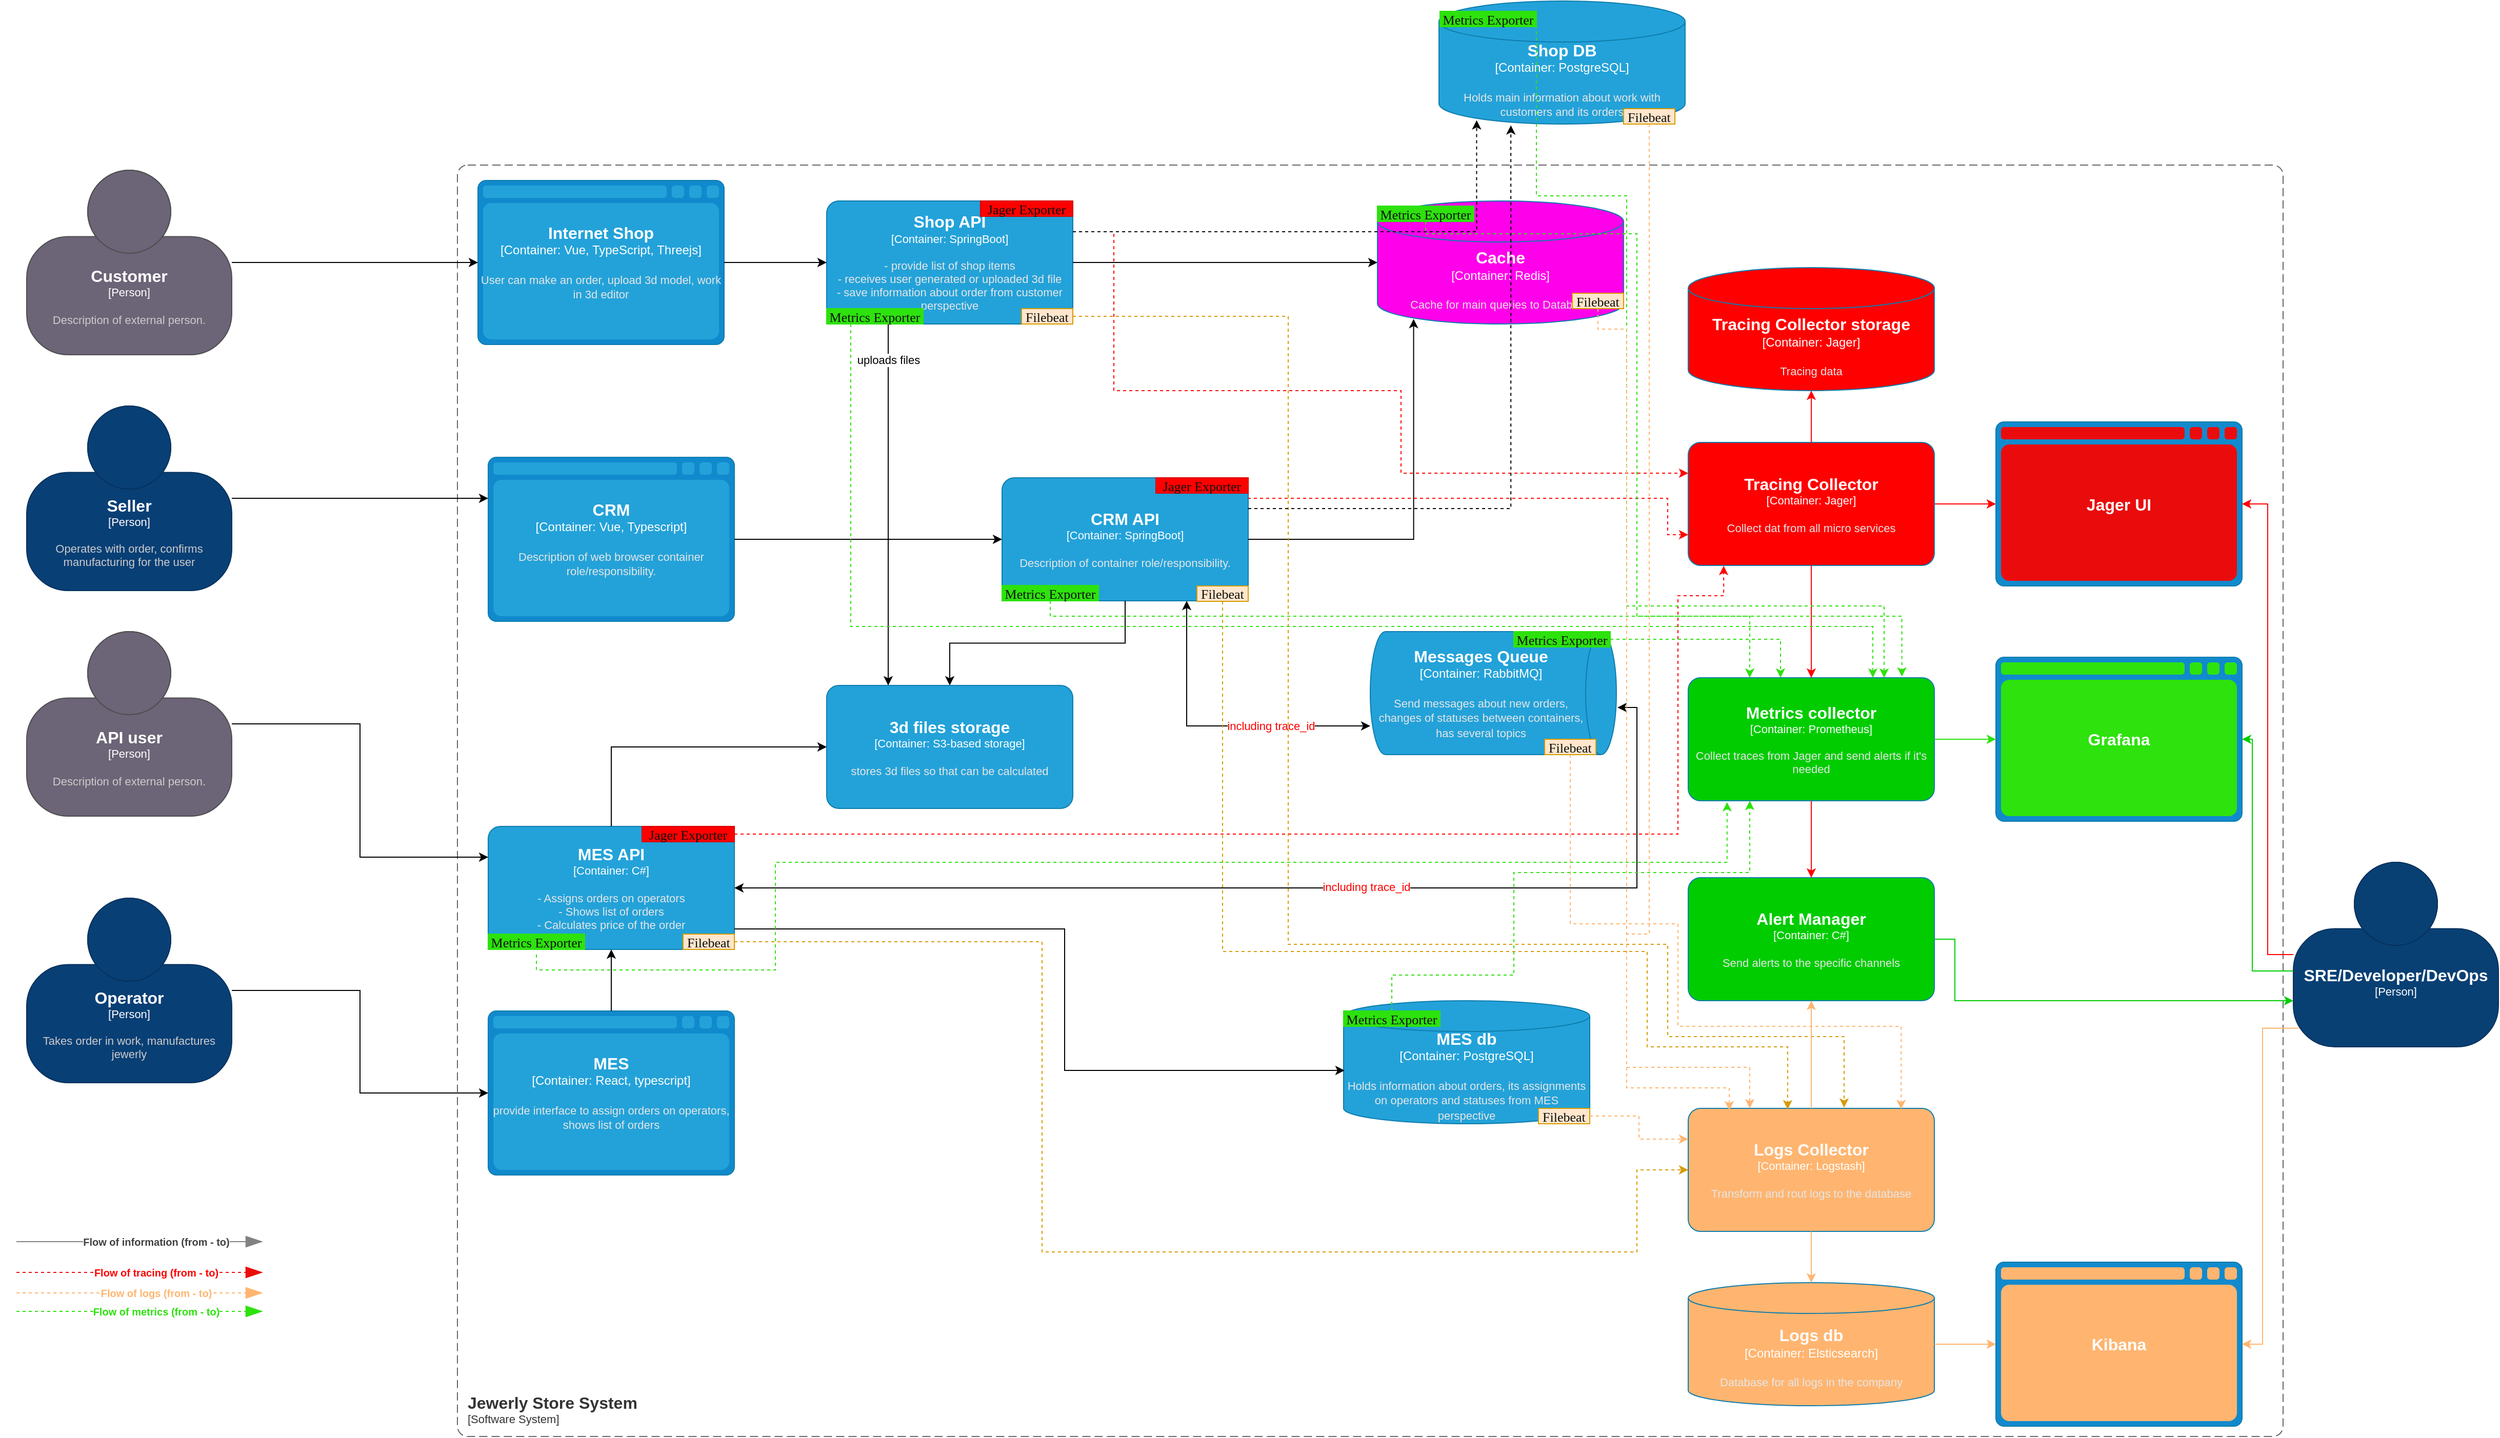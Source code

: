 <mxfile version="25.0.2">
  <diagram name="Page-1" id="q5gKrhV2WKv8pvfnoQvh">
    <mxGraphModel dx="2868" dy="2983" grid="1" gridSize="10" guides="1" tooltips="1" connect="1" arrows="1" fold="1" page="1" pageScale="1" pageWidth="827" pageHeight="1169" math="0" shadow="0">
      <root>
        <mxCell id="0" />
        <mxCell id="1" parent="0" />
        <object placeholders="1" c4Name="MES API" c4Type="Container" c4Technology="C#" c4Description="- Assigns orders on operators&#xa;- Shows list of orders&#xa;- Calculates price of the order" label="&lt;font style=&quot;font-size: 16px&quot;&gt;&lt;b&gt;%c4Name%&lt;/b&gt;&lt;/font&gt;&lt;div&gt;[%c4Type%: %c4Technology%]&lt;/div&gt;&lt;br&gt;&lt;div&gt;&lt;font style=&quot;font-size: 11px&quot;&gt;&lt;font color=&quot;#E6E6E6&quot;&gt;%c4Description%&lt;/font&gt;&lt;/div&gt;" id="6bDfexBDMjg7O7AECw8N-1">
          <mxCell style="rounded=1;whiteSpace=wrap;html=1;fontSize=11;labelBackgroundColor=none;fillColor=#23A2D9;fontColor=#ffffff;align=center;arcSize=10;strokeColor=#0E7DAD;metaEdit=1;resizable=0;points=[[0.25,0,0],[0.5,0,0],[0.75,0,0],[1,0.25,0],[1,0.5,0],[1,0.75,0],[0.75,1,0],[0.5,1,0],[0.25,1,0],[0,0.75,0],[0,0.5,0],[0,0.25,0]];" parent="1" vertex="1">
            <mxGeometry x="510" y="655" width="240" height="120" as="geometry" />
          </mxCell>
        </object>
        <object placeholders="1" c4Name="Messages Queue" c4Type="Container" c4Technology="RabbitMQ" c4Description="Send messages about new orders, changes of statuses between containers, has several topics" label="&lt;font style=&quot;font-size: 16px&quot;&gt;&lt;b&gt;%c4Name%&lt;/b&gt;&lt;/font&gt;&lt;div&gt;[%c4Type%:&amp;nbsp;%c4Technology%]&lt;/div&gt;&lt;br&gt;&lt;div&gt;&lt;font style=&quot;font-size: 11px&quot;&gt;&lt;font color=&quot;#E6E6E6&quot;&gt;%c4Description%&lt;/font&gt;&lt;/div&gt;" id="6bDfexBDMjg7O7AECw8N-2">
          <mxCell style="shape=cylinder3;size=15;direction=south;whiteSpace=wrap;html=1;boundedLbl=1;rounded=0;labelBackgroundColor=none;fillColor=#23A2D9;fontSize=12;fontColor=#ffffff;align=center;strokeColor=#0E7DAD;metaEdit=1;points=[[0.5,0,0],[1,0.25,0],[1,0.5,0],[1,0.75,0],[0.5,1,0],[0,0.75,0],[0,0.5,0],[0,0.25,0]];resizable=0;" parent="1" vertex="1">
            <mxGeometry x="1370" y="465" width="240" height="120" as="geometry" />
          </mxCell>
        </object>
        <object placeholders="1" c4Name="Internet Shop" c4Type="Container" c4Technology="Vue, TypeScript, Threejs" c4Description="User can make an order, upload 3d model, work in 3d editor" label="&lt;font style=&quot;font-size: 16px&quot;&gt;&lt;b&gt;%c4Name%&lt;/b&gt;&lt;/font&gt;&lt;div&gt;[%c4Type%:&amp;nbsp;%c4Technology%]&lt;/div&gt;&lt;br&gt;&lt;div&gt;&lt;font style=&quot;font-size: 11px&quot;&gt;&lt;font color=&quot;#E6E6E6&quot;&gt;%c4Description%&lt;/font&gt;&lt;/div&gt;" id="6bDfexBDMjg7O7AECw8N-3">
          <mxCell style="shape=mxgraph.c4.webBrowserContainer2;whiteSpace=wrap;html=1;boundedLbl=1;rounded=0;labelBackgroundColor=none;strokeColor=#118ACD;fillColor=#23A2D9;strokeColor=#118ACD;strokeColor2=#0E7DAD;fontSize=12;fontColor=#ffffff;align=center;metaEdit=1;points=[[0.5,0,0],[1,0.25,0],[1,0.5,0],[1,0.75,0],[0.5,1,0],[0,0.75,0],[0,0.5,0],[0,0.25,0]];resizable=0;" parent="1" vertex="1">
            <mxGeometry x="500" y="25" width="240" height="160" as="geometry" />
          </mxCell>
        </object>
        <object placeholders="1" c4Name="MES" c4Type="Container" c4Technology="React, typescript" c4Description="provide interface to assign orders on operators, shows list of orders" label="&lt;font style=&quot;font-size: 16px&quot;&gt;&lt;b&gt;%c4Name%&lt;/b&gt;&lt;/font&gt;&lt;div&gt;[%c4Type%:&amp;nbsp;%c4Technology%]&lt;/div&gt;&lt;br&gt;&lt;div&gt;&lt;font style=&quot;font-size: 11px&quot;&gt;&lt;font color=&quot;#E6E6E6&quot;&gt;%c4Description%&lt;/font&gt;&lt;/div&gt;" id="6bDfexBDMjg7O7AECw8N-4">
          <mxCell style="shape=mxgraph.c4.webBrowserContainer2;whiteSpace=wrap;html=1;boundedLbl=1;rounded=0;labelBackgroundColor=none;strokeColor=#118ACD;fillColor=#23A2D9;strokeColor=#118ACD;strokeColor2=#0E7DAD;fontSize=12;fontColor=#ffffff;align=center;metaEdit=1;points=[[0.5,0,0],[1,0.25,0],[1,0.5,0],[1,0.75,0],[0.5,1,0],[0,0.75,0],[0,0.5,0],[0,0.25,0]];resizable=0;" parent="1" vertex="1">
            <mxGeometry x="510" y="835" width="240" height="160" as="geometry" />
          </mxCell>
        </object>
        <mxCell id="6bDfexBDMjg7O7AECw8N-20" style="edgeStyle=orthogonalEdgeStyle;rounded=0;orthogonalLoop=1;jettySize=auto;html=1;" parent="1" source="6bDfexBDMjg7O7AECw8N-5" target="6bDfexBDMjg7O7AECw8N-4" edge="1">
          <mxGeometry relative="1" as="geometry" />
        </mxCell>
        <object placeholders="1" c4Name="Operator" c4Type="Person" c4Description="Takes order in work, manufactures jewerly " label="&lt;font style=&quot;font-size: 16px&quot;&gt;&lt;b&gt;%c4Name%&lt;/b&gt;&lt;/font&gt;&lt;div&gt;[%c4Type%]&lt;/div&gt;&lt;br&gt;&lt;div&gt;&lt;font style=&quot;font-size: 11px&quot;&gt;&lt;font color=&quot;#cccccc&quot;&gt;%c4Description%&lt;/font&gt;&lt;/div&gt;" id="6bDfexBDMjg7O7AECw8N-5">
          <mxCell style="html=1;fontSize=11;dashed=0;whiteSpace=wrap;fillColor=#083F75;strokeColor=#06315C;fontColor=#ffffff;shape=mxgraph.c4.person2;align=center;metaEdit=1;points=[[0.5,0,0],[1,0.5,0],[1,0.75,0],[0.75,1,0],[0.5,1,0],[0.25,1,0],[0,0.75,0],[0,0.5,0]];resizable=0;" parent="1" vertex="1">
            <mxGeometry x="60" y="725" width="200" height="180" as="geometry" />
          </mxCell>
        </object>
        <object placeholders="1" c4Name="Customer" c4Type="Person" c4Description="Description of external person." label="&lt;font style=&quot;font-size: 16px&quot;&gt;&lt;b&gt;%c4Name%&lt;/b&gt;&lt;/font&gt;&lt;div&gt;[%c4Type%]&lt;/div&gt;&lt;br&gt;&lt;div&gt;&lt;font style=&quot;font-size: 11px&quot;&gt;&lt;font color=&quot;#cccccc&quot;&gt;%c4Description%&lt;/font&gt;&lt;/div&gt;" id="6bDfexBDMjg7O7AECw8N-6">
          <mxCell style="html=1;fontSize=11;dashed=0;whiteSpace=wrap;fillColor=#6C6477;strokeColor=#4D4D4D;fontColor=#ffffff;shape=mxgraph.c4.person2;align=center;metaEdit=1;points=[[0.5,0,0],[1,0.5,0],[1,0.75,0],[0.75,1,0],[0.5,1,0],[0.25,1,0],[0,0.75,0],[0,0.5,0]];resizable=0;" parent="1" vertex="1">
            <mxGeometry x="60" y="15" width="200" height="180" as="geometry" />
          </mxCell>
        </object>
        <object placeholders="1" c4Name="API user" c4Type="Person" c4Description="Description of external person." label="&lt;font style=&quot;font-size: 16px&quot;&gt;&lt;b&gt;%c4Name%&lt;/b&gt;&lt;/font&gt;&lt;div&gt;[%c4Type%]&lt;/div&gt;&lt;br&gt;&lt;div&gt;&lt;font style=&quot;font-size: 11px&quot;&gt;&lt;font color=&quot;#cccccc&quot;&gt;%c4Description%&lt;/font&gt;&lt;/div&gt;" id="6bDfexBDMjg7O7AECw8N-7">
          <mxCell style="html=1;fontSize=11;dashed=0;whiteSpace=wrap;fillColor=#6C6477;strokeColor=#4D4D4D;fontColor=#ffffff;shape=mxgraph.c4.person2;align=center;metaEdit=1;points=[[0.5,0,0],[1,0.5,0],[1,0.75,0],[0.75,1,0],[0.5,1,0],[0.25,1,0],[0,0.75,0],[0,0.5,0]];resizable=0;" parent="1" vertex="1">
            <mxGeometry x="60" y="465" width="200" height="180" as="geometry" />
          </mxCell>
        </object>
        <object placeholders="1" c4Name="Shop API" c4Type="Container" c4Technology="SpringBoot" c4Description="- provide list of shop items&#xa;- receives user generated or uploaded 3d file&#xa;- save information about order from customer perspective&#xa;" label="&lt;font style=&quot;font-size: 16px&quot;&gt;&lt;b&gt;%c4Name%&lt;/b&gt;&lt;/font&gt;&lt;div&gt;[%c4Type%: %c4Technology%]&lt;/div&gt;&lt;br&gt;&lt;div&gt;&lt;font style=&quot;font-size: 11px&quot;&gt;&lt;font color=&quot;#E6E6E6&quot;&gt;%c4Description%&lt;/font&gt;&lt;/div&gt;" id="6bDfexBDMjg7O7AECw8N-8">
          <mxCell style="rounded=1;whiteSpace=wrap;html=1;fontSize=11;labelBackgroundColor=none;fillColor=#23A2D9;fontColor=#ffffff;align=center;arcSize=10;strokeColor=#0E7DAD;metaEdit=1;resizable=0;points=[[0.25,0,0],[0.5,0,0],[0.75,0,0],[1,0.25,0],[1,0.5,0],[1,0.75,0],[0.75,1,0],[0.5,1,0],[0.25,1,0],[0,0.75,0],[0,0.5,0],[0,0.25,0]];" parent="1" vertex="1">
            <mxGeometry x="840" y="45" width="240" height="120" as="geometry" />
          </mxCell>
        </object>
        <object placeholders="1" c4Name="CRM" c4Type="Container" c4Technology="Vue, Typescript" c4Description="Description of web browser container role/responsibility." label="&lt;font style=&quot;font-size: 16px&quot;&gt;&lt;b&gt;%c4Name%&lt;/b&gt;&lt;/font&gt;&lt;div&gt;[%c4Type%:&amp;nbsp;%c4Technology%]&lt;/div&gt;&lt;br&gt;&lt;div&gt;&lt;font style=&quot;font-size: 11px&quot;&gt;&lt;font color=&quot;#E6E6E6&quot;&gt;%c4Description%&lt;/font&gt;&lt;/div&gt;" id="6bDfexBDMjg7O7AECw8N-9">
          <mxCell style="shape=mxgraph.c4.webBrowserContainer2;whiteSpace=wrap;html=1;boundedLbl=1;rounded=0;labelBackgroundColor=none;strokeColor=#118ACD;fillColor=#23A2D9;strokeColor=#118ACD;strokeColor2=#0E7DAD;fontSize=12;fontColor=#ffffff;align=center;metaEdit=1;points=[[0.5,0,0],[1,0.25,0],[1,0.5,0],[1,0.75,0],[0.5,1,0],[0,0.75,0],[0,0.5,0],[0,0.25,0]];resizable=0;" parent="1" vertex="1">
            <mxGeometry x="510" y="295" width="240" height="160" as="geometry" />
          </mxCell>
        </object>
        <object placeholders="1" c4Name="CRM API" c4Type="Container" c4Technology="SpringBoot" c4Description="Description of container role/responsibility." label="&lt;font style=&quot;font-size: 16px&quot;&gt;&lt;b&gt;%c4Name%&lt;/b&gt;&lt;/font&gt;&lt;div&gt;[%c4Type%: %c4Technology%]&lt;/div&gt;&lt;br&gt;&lt;div&gt;&lt;font style=&quot;font-size: 11px&quot;&gt;&lt;font color=&quot;#E6E6E6&quot;&gt;%c4Description%&lt;/font&gt;&lt;/div&gt;" id="6bDfexBDMjg7O7AECw8N-10">
          <mxCell style="rounded=1;whiteSpace=wrap;html=1;fontSize=11;labelBackgroundColor=none;fillColor=#23A2D9;fontColor=#ffffff;align=center;arcSize=10;strokeColor=#0E7DAD;metaEdit=1;resizable=0;points=[[0.25,0,0],[0.5,0,0],[0.75,0,0],[1,0.25,0],[1,0.5,0],[1,0.75,0],[0.75,1,0],[0.5,1,0],[0.25,1,0],[0,0.75,0],[0,0.5,0],[0,0.25,0]];" parent="1" vertex="1">
            <mxGeometry x="1011" y="315" width="240" height="120" as="geometry" />
          </mxCell>
        </object>
        <object placeholders="1" c4Name="Shop DB" c4Type="Container" c4Technology="PostgreSQL" c4Description="Holds main information about work with customers and its orders&#xa;" label="&lt;font style=&quot;font-size: 16px&quot;&gt;&lt;b&gt;%c4Name%&lt;/b&gt;&lt;/font&gt;&lt;div&gt;[%c4Type%:&amp;nbsp;%c4Technology%]&lt;/div&gt;&lt;br&gt;&lt;div&gt;&lt;font style=&quot;font-size: 11px&quot;&gt;&lt;font color=&quot;#E6E6E6&quot;&gt;%c4Description%&lt;/font&gt;&lt;/div&gt;" id="6bDfexBDMjg7O7AECw8N-11">
          <mxCell style="shape=cylinder3;size=20;whiteSpace=wrap;html=1;boundedLbl=1;rounded=0;labelBackgroundColor=none;fillColor=#23A2D9;fontSize=12;fontColor=#ffffff;align=center;strokeColor=#0E7DAD;metaEdit=1;points=[[0.5,0,0],[1,0.25,0],[1,0.5,0],[1,0.75,0],[0.5,1,0],[0,0.75,0],[0,0.5,0],[0,0.25,0]];resizable=0;" parent="1" vertex="1">
            <mxGeometry x="1437" y="-150" width="240" height="120" as="geometry" />
          </mxCell>
        </object>
        <mxCell id="6bDfexBDMjg7O7AECw8N-12" style="edgeStyle=orthogonalEdgeStyle;rounded=0;orthogonalLoop=1;jettySize=auto;html=1;entryX=0.147;entryY=0.959;entryDx=0;entryDy=0;entryPerimeter=0;" parent="1" source="6bDfexBDMjg7O7AECw8N-10" target="Q5gCbxtkkMVOhHR5X6Vy-1" edge="1">
          <mxGeometry relative="1" as="geometry" />
        </mxCell>
        <mxCell id="6bDfexBDMjg7O7AECw8N-13" style="edgeStyle=orthogonalEdgeStyle;rounded=0;orthogonalLoop=1;jettySize=auto;html=1;entryX=0;entryY=0.5;entryDx=0;entryDy=0;entryPerimeter=0;" parent="1" source="6bDfexBDMjg7O7AECw8N-8" target="Q5gCbxtkkMVOhHR5X6Vy-1" edge="1">
          <mxGeometry relative="1" as="geometry" />
        </mxCell>
        <mxCell id="6bDfexBDMjg7O7AECw8N-14" style="edgeStyle=orthogonalEdgeStyle;rounded=0;orthogonalLoop=1;jettySize=auto;html=1;entryX=0;entryY=0.5;entryDx=0;entryDy=0;entryPerimeter=0;" parent="1" source="6bDfexBDMjg7O7AECw8N-3" target="6bDfexBDMjg7O7AECw8N-8" edge="1">
          <mxGeometry relative="1" as="geometry" />
        </mxCell>
        <mxCell id="6bDfexBDMjg7O7AECw8N-16" style="edgeStyle=orthogonalEdgeStyle;rounded=0;orthogonalLoop=1;jettySize=auto;html=1;entryX=0.767;entryY=1;entryDx=0;entryDy=0;entryPerimeter=0;exitX=0.75;exitY=1;exitDx=0;exitDy=0;exitPerimeter=0;startArrow=classic;startFill=1;" parent="1" source="6bDfexBDMjg7O7AECw8N-10" target="6bDfexBDMjg7O7AECw8N-2" edge="1">
          <mxGeometry relative="1" as="geometry" />
        </mxCell>
        <mxCell id="3cYXGjKwqDOhc2NXCkds-13" value="including trace_id" style="edgeLabel;html=1;align=center;verticalAlign=middle;resizable=0;points=[];fontColor=#ff0000;" parent="6bDfexBDMjg7O7AECw8N-16" vertex="1" connectable="0">
          <mxGeometry x="0.353" relative="1" as="geometry">
            <mxPoint as="offset" />
          </mxGeometry>
        </mxCell>
        <mxCell id="6bDfexBDMjg7O7AECw8N-17" style="edgeStyle=orthogonalEdgeStyle;rounded=0;orthogonalLoop=1;jettySize=auto;html=1;entryX=0.617;entryY=-0.004;entryDx=0;entryDy=0;entryPerimeter=0;startArrow=classic;startFill=1;" parent="1" source="6bDfexBDMjg7O7AECw8N-1" target="6bDfexBDMjg7O7AECw8N-2" edge="1">
          <mxGeometry relative="1" as="geometry" />
        </mxCell>
        <mxCell id="3cYXGjKwqDOhc2NXCkds-14" value="including trace_id" style="edgeLabel;html=1;align=center;verticalAlign=middle;resizable=0;points=[];fontColor=#ff0000;" parent="6bDfexBDMjg7O7AECw8N-17" vertex="1" connectable="0">
          <mxGeometry x="0.146" y="1" relative="1" as="geometry">
            <mxPoint as="offset" />
          </mxGeometry>
        </mxCell>
        <mxCell id="6bDfexBDMjg7O7AECw8N-18" style="edgeStyle=orthogonalEdgeStyle;rounded=0;orthogonalLoop=1;jettySize=auto;html=1;entryX=0.5;entryY=1;entryDx=0;entryDy=0;entryPerimeter=0;" parent="1" source="6bDfexBDMjg7O7AECw8N-4" target="6bDfexBDMjg7O7AECw8N-1" edge="1">
          <mxGeometry relative="1" as="geometry" />
        </mxCell>
        <object placeholders="1" c4Name="Jewerly Store System" c4Type="SystemScopeBoundary" c4Application="Software System" label="&lt;font style=&quot;font-size: 16px&quot;&gt;&lt;b&gt;&lt;div style=&quot;text-align: left&quot;&gt;%c4Name%&lt;/div&gt;&lt;/b&gt;&lt;/font&gt;&lt;div style=&quot;text-align: left&quot;&gt;[%c4Application%]&lt;/div&gt;" id="6bDfexBDMjg7O7AECw8N-19">
          <mxCell style="rounded=1;fontSize=11;whiteSpace=wrap;html=1;dashed=1;arcSize=20;fillColor=none;strokeColor=#666666;fontColor=#333333;labelBackgroundColor=none;align=left;verticalAlign=bottom;labelBorderColor=none;spacingTop=0;spacing=10;dashPattern=8 4;metaEdit=1;rotatable=0;perimeter=rectanglePerimeter;noLabel=0;labelPadding=0;allowArrows=0;connectable=0;expand=0;recursiveResize=0;editable=1;pointerEvents=0;absoluteArcSize=1;points=[[0.25,0,0],[0.5,0,0],[0.75,0,0],[1,0.25,0],[1,0.5,0],[1,0.75,0],[0.75,1,0],[0.5,1,0],[0.25,1,0],[0,0.75,0],[0,0.5,0],[0,0.25,0]];" parent="1" vertex="1">
            <mxGeometry x="480" y="10" width="1780" height="1240" as="geometry" />
          </mxCell>
        </object>
        <mxCell id="6bDfexBDMjg7O7AECw8N-21" style="edgeStyle=orthogonalEdgeStyle;rounded=0;orthogonalLoop=1;jettySize=auto;html=1;entryX=0;entryY=0.25;entryDx=0;entryDy=0;entryPerimeter=0;" parent="1" source="6bDfexBDMjg7O7AECw8N-7" target="6bDfexBDMjg7O7AECw8N-1" edge="1">
          <mxGeometry relative="1" as="geometry" />
        </mxCell>
        <mxCell id="6bDfexBDMjg7O7AECw8N-22" style="edgeStyle=orthogonalEdgeStyle;rounded=0;orthogonalLoop=1;jettySize=auto;html=1;entryX=0;entryY=0.5;entryDx=0;entryDy=0;entryPerimeter=0;" parent="1" source="6bDfexBDMjg7O7AECw8N-9" target="6bDfexBDMjg7O7AECw8N-10" edge="1">
          <mxGeometry relative="1" as="geometry" />
        </mxCell>
        <mxCell id="6bDfexBDMjg7O7AECw8N-23" style="edgeStyle=orthogonalEdgeStyle;rounded=0;orthogonalLoop=1;jettySize=auto;html=1;entryX=0;entryY=0.5;entryDx=0;entryDy=0;entryPerimeter=0;" parent="1" source="6bDfexBDMjg7O7AECw8N-6" target="6bDfexBDMjg7O7AECw8N-3" edge="1">
          <mxGeometry relative="1" as="geometry" />
        </mxCell>
        <mxCell id="6bDfexBDMjg7O7AECw8N-29" value="" style="edgeStyle=orthogonalEdgeStyle;rounded=0;orthogonalLoop=1;jettySize=auto;html=1;startArrow=classic;startFill=1;endArrow=none;endFill=0;" parent="1" source="6bDfexBDMjg7O7AECw8N-25" target="6bDfexBDMjg7O7AECw8N-10" edge="1">
          <mxGeometry relative="1" as="geometry" />
        </mxCell>
        <object placeholders="1" c4Name="3d files storage" c4Type="Container" c4Technology="S3-based storage" c4Description="stores 3d files so that can be calculated" label="&lt;font style=&quot;font-size: 16px&quot;&gt;&lt;b&gt;%c4Name%&lt;/b&gt;&lt;/font&gt;&lt;div&gt;[%c4Type%: %c4Technology%]&lt;/div&gt;&lt;br&gt;&lt;div&gt;&lt;font style=&quot;font-size: 11px&quot;&gt;&lt;font color=&quot;#E6E6E6&quot;&gt;%c4Description%&lt;/font&gt;&lt;/div&gt;" id="6bDfexBDMjg7O7AECw8N-25">
          <mxCell style="rounded=1;whiteSpace=wrap;html=1;fontSize=11;labelBackgroundColor=none;fillColor=#23A2D9;fontColor=#ffffff;align=center;arcSize=10;strokeColor=#0E7DAD;metaEdit=1;resizable=0;points=[[0.25,0,0],[0.5,0,0],[0.75,0,0],[1,0.25,0],[1,0.5,0],[1,0.75,0],[0.75,1,0],[0.5,1,0],[0.25,1,0],[0,0.75,0],[0,0.5,0],[0,0.25,0]];" parent="1" vertex="1">
            <mxGeometry x="840" y="517.5" width="240" height="120" as="geometry" />
          </mxCell>
        </object>
        <mxCell id="6bDfexBDMjg7O7AECw8N-26" style="edgeStyle=orthogonalEdgeStyle;rounded=0;orthogonalLoop=1;jettySize=auto;html=1;entryX=0;entryY=0.5;entryDx=0;entryDy=0;entryPerimeter=0;" parent="1" source="6bDfexBDMjg7O7AECw8N-1" target="6bDfexBDMjg7O7AECw8N-25" edge="1">
          <mxGeometry relative="1" as="geometry">
            <Array as="points">
              <mxPoint x="630" y="578" />
            </Array>
          </mxGeometry>
        </mxCell>
        <mxCell id="6bDfexBDMjg7O7AECw8N-27" style="edgeStyle=orthogonalEdgeStyle;rounded=0;orthogonalLoop=1;jettySize=auto;html=1;exitX=0.25;exitY=1;exitDx=0;exitDy=0;exitPerimeter=0;entryX=0.25;entryY=0;entryDx=0;entryDy=0;entryPerimeter=0;" parent="1" source="6bDfexBDMjg7O7AECw8N-8" target="6bDfexBDMjg7O7AECw8N-25" edge="1">
          <mxGeometry relative="1" as="geometry">
            <mxPoint x="900" y="195" as="sourcePoint" />
            <mxPoint x="860" y="480" as="targetPoint" />
            <Array as="points">
              <mxPoint x="900" y="480" />
              <mxPoint x="900" y="480" />
            </Array>
          </mxGeometry>
        </mxCell>
        <mxCell id="6bDfexBDMjg7O7AECw8N-28" value="uploads files" style="edgeLabel;html=1;align=center;verticalAlign=middle;resizable=0;points=[];" parent="6bDfexBDMjg7O7AECw8N-27" vertex="1" connectable="0">
          <mxGeometry x="-0.371" y="-2" relative="1" as="geometry">
            <mxPoint x="2" y="-76" as="offset" />
          </mxGeometry>
        </mxCell>
        <object placeholders="1" c4Name="Seller" c4Type="Person" c4Description="Operates with order, confirms manufacturing for the user" label="&lt;font style=&quot;font-size: 16px&quot;&gt;&lt;b&gt;%c4Name%&lt;/b&gt;&lt;/font&gt;&lt;div&gt;[%c4Type%]&lt;/div&gt;&lt;br&gt;&lt;div&gt;&lt;font style=&quot;font-size: 11px&quot;&gt;&lt;font color=&quot;#cccccc&quot;&gt;%c4Description%&lt;/font&gt;&lt;/div&gt;" id="6bDfexBDMjg7O7AECw8N-30">
          <mxCell style="html=1;fontSize=11;dashed=0;whiteSpace=wrap;fillColor=#083F75;strokeColor=#06315C;fontColor=#ffffff;shape=mxgraph.c4.person2;align=center;metaEdit=1;points=[[0.5,0,0],[1,0.5,0],[1,0.75,0],[0.75,1,0],[0.5,1,0],[0.25,1,0],[0,0.75,0],[0,0.5,0]];resizable=0;" parent="1" vertex="1">
            <mxGeometry x="60" y="245" width="200" height="180" as="geometry" />
          </mxCell>
        </object>
        <mxCell id="6bDfexBDMjg7O7AECw8N-31" style="edgeStyle=orthogonalEdgeStyle;rounded=0;orthogonalLoop=1;jettySize=auto;html=1;entryX=0;entryY=0.25;entryDx=0;entryDy=0;entryPerimeter=0;" parent="1" source="6bDfexBDMjg7O7AECw8N-30" target="6bDfexBDMjg7O7AECw8N-9" edge="1">
          <mxGeometry relative="1" as="geometry" />
        </mxCell>
        <object placeholders="1" c4Name="MES db" c4Type="Container" c4Technology="PostgreSQL" c4Description="Holds information about orders, its assignments on operators and statuses from MES perspective" label="&lt;font style=&quot;font-size: 16px&quot;&gt;&lt;b&gt;%c4Name%&lt;/b&gt;&lt;/font&gt;&lt;div&gt;[%c4Type%:&amp;nbsp;%c4Technology%]&lt;/div&gt;&lt;br&gt;&lt;div&gt;&lt;font style=&quot;font-size: 11px&quot;&gt;&lt;font color=&quot;#E6E6E6&quot;&gt;%c4Description%&lt;/font&gt;&lt;/div&gt;" id="6bDfexBDMjg7O7AECw8N-32">
          <mxCell style="shape=cylinder3;size=15;whiteSpace=wrap;html=1;boundedLbl=1;rounded=0;labelBackgroundColor=none;fillColor=#23A2D9;fontSize=12;fontColor=#ffffff;align=center;strokeColor=#0E7DAD;metaEdit=1;points=[[0.5,0,0],[1,0.25,0],[1,0.5,0],[1,0.75,0],[0.5,1,0],[0,0.75,0],[0,0.5,0],[0,0.25,0]];resizable=0;" parent="1" vertex="1">
            <mxGeometry x="1344" y="825" width="240" height="120" as="geometry" />
          </mxCell>
        </object>
        <mxCell id="6bDfexBDMjg7O7AECw8N-33" style="edgeStyle=orthogonalEdgeStyle;rounded=0;orthogonalLoop=1;jettySize=auto;html=1;entryX=0.004;entryY=0.567;entryDx=0;entryDy=0;entryPerimeter=0;" parent="1" source="6bDfexBDMjg7O7AECw8N-1" target="6bDfexBDMjg7O7AECw8N-32" edge="1">
          <mxGeometry relative="1" as="geometry">
            <mxPoint x="1360" y="895" as="targetPoint" />
            <Array as="points">
              <mxPoint x="1072" y="755" />
              <mxPoint x="1072" y="893" />
            </Array>
          </mxGeometry>
        </mxCell>
        <object placeholders="1" c4Type="Relationship" c4Description="Flow of information (from - to) " label="&lt;div style=&quot;text-align: left&quot;&gt;&lt;div style=&quot;text-align: center&quot;&gt;&lt;b&gt;%c4Description%&lt;/b&gt;&lt;/div&gt;" id="6bDfexBDMjg7O7AECw8N-34">
          <mxCell style="endArrow=blockThin;html=1;fontSize=10;fontColor=#404040;strokeWidth=1;endFill=1;strokeColor=#828282;elbow=vertical;metaEdit=1;endSize=14;startSize=14;jumpStyle=arc;jumpSize=16;rounded=0;edgeStyle=orthogonalEdgeStyle;" parent="1" edge="1">
            <mxGeometry x="0.133" width="240" relative="1" as="geometry">
              <mxPoint x="50" y="1060" as="sourcePoint" />
              <mxPoint x="290" y="1060" as="targetPoint" />
              <mxPoint as="offset" />
            </mxGeometry>
          </mxCell>
        </object>
        <object placeholders="1" c4Name="Jager UI" c4Type="Container" label="&lt;font style=&quot;font-size: 16px&quot;&gt;&lt;b&gt;%c4Name%&lt;/b&gt;" id="3cYXGjKwqDOhc2NXCkds-5">
          <mxCell style="shape=mxgraph.c4.webBrowserContainer2;whiteSpace=wrap;html=1;boundedLbl=1;rounded=0;labelBackgroundColor=none;strokeColor=#FFB570;fillColor=#EA0C0C;strokeColor=#118ACD;strokeColor2=#0E7DAD;fontSize=12;fontColor=#ffffff;align=center;metaEdit=1;points=[[0.5,0,0],[1,0.25,0],[1,0.5,0],[1,0.75,0],[0.5,1,0],[0,0.75,0],[0,0.5,0],[0,0.25,0]];resizable=0;" parent="1" vertex="1">
            <mxGeometry x="1980" y="260.5" width="240" height="160" as="geometry" />
          </mxCell>
        </object>
        <mxCell id="3cYXGjKwqDOhc2NXCkds-8" style="edgeStyle=orthogonalEdgeStyle;rounded=0;orthogonalLoop=1;jettySize=auto;html=1;exitX=1;exitY=0.5;exitDx=0;exitDy=0;dashed=1;fillColor=#f8cecc;strokeColor=#ff0800;entryX=0;entryY=0.75;entryDx=0;entryDy=0;entryPerimeter=0;" parent="1" source="UtODnBT-YkM7wEBtedzT-27" target="3cYXGjKwqDOhc2NXCkds-20" edge="1">
          <mxGeometry relative="1" as="geometry">
            <mxPoint x="1720" y="370.5" as="targetPoint" />
            <Array as="points">
              <mxPoint x="1660" y="335" />
              <mxPoint x="1660" y="371" />
            </Array>
          </mxGeometry>
        </mxCell>
        <mxCell id="3cYXGjKwqDOhc2NXCkds-9" style="edgeStyle=orthogonalEdgeStyle;rounded=0;orthogonalLoop=1;jettySize=auto;html=1;exitX=1;exitY=0.25;exitDx=0;exitDy=0;exitPerimeter=0;entryX=0;entryY=0.25;entryDx=0;entryDy=0;entryPerimeter=0;dashed=1;fillColor=#f8cecc;strokeColor=#ff0800;" parent="1" source="6bDfexBDMjg7O7AECw8N-8" target="3cYXGjKwqDOhc2NXCkds-20" edge="1">
          <mxGeometry relative="1" as="geometry">
            <mxPoint x="1270" y="385" as="sourcePoint" />
            <mxPoint x="1720" y="310.5" as="targetPoint" />
            <Array as="points">
              <mxPoint x="1120" y="75" />
              <mxPoint x="1120" y="230" />
              <mxPoint x="1400" y="230" />
              <mxPoint x="1400" y="311" />
            </Array>
          </mxGeometry>
        </mxCell>
        <mxCell id="3cYXGjKwqDOhc2NXCkds-17" style="edgeStyle=orthogonalEdgeStyle;rounded=0;orthogonalLoop=1;jettySize=auto;html=1;exitX=1;exitY=0.5;exitDx=0;exitDy=0;entryX=0.144;entryY=1.003;entryDx=0;entryDy=0;entryPerimeter=0;dashed=1;strokeColor=#ff0000;" parent="1" source="UtODnBT-YkM7wEBtedzT-28" target="3cYXGjKwqDOhc2NXCkds-20" edge="1">
          <mxGeometry relative="1" as="geometry">
            <mxPoint x="1754.08" y="393.42" as="targetPoint" />
            <Array as="points">
              <mxPoint x="1670" y="663" />
              <mxPoint x="1670" y="430" />
              <mxPoint x="1715" y="430" />
            </Array>
          </mxGeometry>
        </mxCell>
        <object placeholders="1" c4Name="Tracing Collector storage" c4Type="Container" c4Technology="Jager" c4Description="Tracing data" label="&lt;font style=&quot;font-size: 16px&quot;&gt;&lt;b&gt;%c4Name%&lt;/b&gt;&lt;/font&gt;&lt;div&gt;[%c4Type%: %c4Technology%]&lt;/div&gt;&lt;br&gt;&lt;div&gt;&lt;font style=&quot;font-size: 11px&quot;&gt;&lt;font color=&quot;#E6E6E6&quot;&gt;%c4Description%&lt;/font&gt;&lt;/div&gt;" id="3cYXGjKwqDOhc2NXCkds-19">
          <mxCell style="shape=cylinder3;size=20;whiteSpace=wrap;html=1;boundedLbl=1;rounded=0;labelBackgroundColor=none;fillColor=#ff0000;fontSize=12;fontColor=#ffffff;align=center;strokeColor=#0E7DAD;metaEdit=1;points=[[0.5,0,0],[1,0.25,0],[1,0.5,0],[1,0.75,0],[0.5,1,0],[0,0.75,0],[0,0.5,0],[0,0.25,0]];resizable=0;" parent="1" vertex="1">
            <mxGeometry x="1680" y="110" width="240" height="120" as="geometry" />
          </mxCell>
        </object>
        <mxCell id="3cYXGjKwqDOhc2NXCkds-29" style="edgeStyle=orthogonalEdgeStyle;rounded=0;orthogonalLoop=1;jettySize=auto;html=1;exitX=1;exitY=0.5;exitDx=0;exitDy=0;exitPerimeter=0;strokeColor=#ff0000;" parent="1" source="3cYXGjKwqDOhc2NXCkds-20" target="3cYXGjKwqDOhc2NXCkds-5" edge="1">
          <mxGeometry relative="1" as="geometry" />
        </mxCell>
        <object placeholders="1" c4Name="Tracing Collector" c4Type="Container" c4Technology="Jager" c4Description="Collect dat from all micro services" label="&lt;font style=&quot;font-size: 16px&quot;&gt;&lt;b&gt;%c4Name%&lt;/b&gt;&lt;/font&gt;&lt;div&gt;[%c4Type%: %c4Technology%]&lt;/div&gt;&lt;br&gt;&lt;div&gt;&lt;font style=&quot;font-size: 11px&quot;&gt;&lt;font color=&quot;#E6E6E6&quot;&gt;%c4Description%&lt;/font&gt;&lt;/div&gt;" id="3cYXGjKwqDOhc2NXCkds-20">
          <mxCell style="rounded=1;whiteSpace=wrap;html=1;fontSize=11;labelBackgroundColor=none;fillColor=#ff0000;fontColor=#ffffff;align=center;arcSize=10;strokeColor=#0E7DAD;metaEdit=1;resizable=0;points=[[0.25,0,0],[0.5,0,0],[0.75,0,0],[1,0.25,0],[1,0.5,0],[1,0.75,0],[0.75,1,0],[0.5,1,0],[0.25,1,0],[0,0.75,0],[0,0.5,0],[0,0.25,0]];" parent="1" vertex="1">
            <mxGeometry x="1680" y="280.5" width="240" height="120" as="geometry" />
          </mxCell>
        </object>
        <mxCell id="3cYXGjKwqDOhc2NXCkds-21" style="edgeStyle=orthogonalEdgeStyle;rounded=0;orthogonalLoop=1;jettySize=auto;html=1;entryX=0.5;entryY=1;entryDx=0;entryDy=0;entryPerimeter=0;strokeColor=#ff0000;" parent="1" source="3cYXGjKwqDOhc2NXCkds-20" target="3cYXGjKwqDOhc2NXCkds-19" edge="1">
          <mxGeometry relative="1" as="geometry" />
        </mxCell>
        <mxCell id="3cYXGjKwqDOhc2NXCkds-27" value="" style="edgeStyle=orthogonalEdgeStyle;rounded=0;orthogonalLoop=1;jettySize=auto;html=1;strokeColor=#ff0000;" parent="1" source="3cYXGjKwqDOhc2NXCkds-22" target="3cYXGjKwqDOhc2NXCkds-24" edge="1">
          <mxGeometry relative="1" as="geometry" />
        </mxCell>
        <object placeholders="1" c4Name="Metrics collector" c4Type="Container" c4Technology="Prometheus" c4Description="Collect traces from Jager and send alerts if it&#39;s needed" label="&lt;font style=&quot;font-size: 16px&quot;&gt;&lt;b&gt;%c4Name%&lt;/b&gt;&lt;/font&gt;&lt;div&gt;[%c4Type%: %c4Technology%]&lt;/div&gt;&lt;br&gt;&lt;div&gt;&lt;font style=&quot;font-size: 11px&quot;&gt;&lt;font color=&quot;#E6E6E6&quot;&gt;%c4Description%&lt;/font&gt;&lt;/div&gt;" id="3cYXGjKwqDOhc2NXCkds-22">
          <mxCell style="rounded=1;whiteSpace=wrap;html=1;fontSize=11;labelBackgroundColor=none;fillColor=#00CC00;fontColor=#ffffff;align=center;arcSize=10;strokeColor=#0E7DAD;metaEdit=1;resizable=0;points=[[0.25,0,0],[0.5,0,0],[0.75,0,0],[1,0.25,0],[1,0.5,0],[1,0.75,0],[0.75,1,0],[0.5,1,0],[0.25,1,0],[0,0.75,0],[0,0.5,0],[0,0.25,0]];" parent="1" vertex="1">
            <mxGeometry x="1680" y="510" width="240" height="120" as="geometry" />
          </mxCell>
        </object>
        <object placeholders="1" c4Name="Alert Manager" c4Type="Container" c4Technology="C#" c4Description="Send alerts to the specific channels" label="&lt;font style=&quot;font-size: 16px&quot;&gt;&lt;b&gt;%c4Name%&lt;/b&gt;&lt;/font&gt;&lt;div&gt;[%c4Type%: %c4Technology%]&lt;/div&gt;&lt;br&gt;&lt;div&gt;&lt;font style=&quot;font-size: 11px&quot;&gt;&lt;font color=&quot;#E6E6E6&quot;&gt;%c4Description%&lt;/font&gt;&lt;/div&gt;" id="3cYXGjKwqDOhc2NXCkds-24">
          <mxCell style="rounded=1;whiteSpace=wrap;html=1;fontSize=11;labelBackgroundColor=none;fillColor=#00CC00;fontColor=#ffffff;align=center;arcSize=10;strokeColor=#0E7DAD;metaEdit=1;resizable=0;points=[[0.25,0,0],[0.5,0,0],[0.75,0,0],[1,0.25,0],[1,0.5,0],[1,0.75,0],[0.75,1,0],[0.5,1,0],[0.25,1,0],[0,0.75,0],[0,0.5,0],[0,0.25,0]];" parent="1" vertex="1">
            <mxGeometry x="1680" y="705" width="240" height="120" as="geometry" />
          </mxCell>
        </object>
        <object placeholders="1" c4Name="SRE/Developer/DevOps" c4Type="Person" c4Description="" label="&lt;font style=&quot;font-size: 16px&quot;&gt;&lt;b&gt;%c4Name%&lt;/b&gt;&lt;/font&gt;&lt;div&gt;[%c4Type%]&lt;/div&gt;&lt;br&gt;&lt;div&gt;&lt;font style=&quot;font-size: 11px&quot;&gt;&lt;font color=&quot;#cccccc&quot;&gt;%c4Description%&lt;/font&gt;&lt;/div&gt;" id="3cYXGjKwqDOhc2NXCkds-25">
          <mxCell style="html=1;fontSize=11;dashed=0;whiteSpace=wrap;fillColor=#084074;strokeColor=#06315C;fontColor=#ffffff;shape=mxgraph.c4.person2;align=center;metaEdit=1;points=[[0.5,0,0],[1,0.5,0],[1,0.75,0],[0.75,1,0],[0.5,1,0],[0.25,1,0],[0,0.75,0],[0,0.5,0]];resizable=0;" parent="1" vertex="1">
            <mxGeometry x="2270" y="690" width="200" height="180" as="geometry" />
          </mxCell>
        </object>
        <mxCell id="3cYXGjKwqDOhc2NXCkds-26" style="edgeStyle=orthogonalEdgeStyle;rounded=0;orthogonalLoop=1;jettySize=auto;html=1;entryX=0.5;entryY=0;entryDx=0;entryDy=0;entryPerimeter=0;strokeColor=#ff0000;" parent="1" source="3cYXGjKwqDOhc2NXCkds-20" target="3cYXGjKwqDOhc2NXCkds-22" edge="1">
          <mxGeometry relative="1" as="geometry" />
        </mxCell>
        <mxCell id="3cYXGjKwqDOhc2NXCkds-28" style="edgeStyle=orthogonalEdgeStyle;rounded=0;orthogonalLoop=1;jettySize=auto;html=1;exitX=0;exitY=0.5;exitDx=0;exitDy=0;exitPerimeter=0;entryX=1;entryY=0.5;entryDx=0;entryDy=0;entryPerimeter=0;strokeColor=#ff0000;" parent="1" source="3cYXGjKwqDOhc2NXCkds-25" target="3cYXGjKwqDOhc2NXCkds-5" edge="1">
          <mxGeometry relative="1" as="geometry" />
        </mxCell>
        <mxCell id="3cYXGjKwqDOhc2NXCkds-30" style="edgeStyle=orthogonalEdgeStyle;rounded=0;orthogonalLoop=1;jettySize=auto;html=1;exitX=1;exitY=0.5;exitDx=0;exitDy=0;exitPerimeter=0;entryX=0;entryY=0.75;entryDx=0;entryDy=0;entryPerimeter=0;strokeColor=#00CC00;" parent="1" source="3cYXGjKwqDOhc2NXCkds-24" target="3cYXGjKwqDOhc2NXCkds-25" edge="1">
          <mxGeometry relative="1" as="geometry">
            <Array as="points">
              <mxPoint x="1940" y="765" />
              <mxPoint x="1940" y="825" />
            </Array>
          </mxGeometry>
        </mxCell>
        <object placeholders="1" c4Type="Relationship" c4Description="Flow of tracing (from - to)" label="&lt;div style=&quot;text-align: left&quot;&gt;&lt;div style=&quot;text-align: center&quot;&gt;&lt;b&gt;%c4Description%&lt;/b&gt;&lt;/div&gt;&lt;/div&gt;" id="3cYXGjKwqDOhc2NXCkds-31">
          <mxCell style="endArrow=blockThin;html=1;fontSize=10;fontColor=#ff0000;strokeWidth=1;endFill=1;strokeColor=#EA0C0C;elbow=vertical;metaEdit=1;endSize=14;startSize=14;jumpStyle=arc;jumpSize=16;rounded=0;edgeStyle=orthogonalEdgeStyle;dashed=1;" parent="1" edge="1">
            <mxGeometry x="0.133" width="240" relative="1" as="geometry">
              <mxPoint x="50" y="1090" as="sourcePoint" />
              <mxPoint x="290" y="1090" as="targetPoint" />
              <mxPoint as="offset" />
            </mxGeometry>
          </mxCell>
        </object>
        <mxCell id="UtODnBT-YkM7wEBtedzT-3" value="&lt;p style=&quot;margin: 0px; font-variant-numeric: normal; font-variant-east-asian: normal; font-variant-alternates: normal; font-size-adjust: none; font-kerning: auto; font-optical-sizing: auto; font-feature-settings: normal; font-variation-settings: normal; font-variant-position: normal; font-variant-emoji: normal; font-stretch: normal; font-size: 13px; line-height: normal; font-family: &amp;quot;.AppleSystemUIFont&amp;quot;; color: rgb(14, 14, 14); text-align: start;&quot; class=&quot;p1&quot;&gt;Filebeat&lt;/p&gt;" style="rounded=0;whiteSpace=wrap;html=1;fillColor=#ffe6cc;strokeColor=#d79b00;" parent="1" vertex="1">
          <mxGeometry x="700" y="760" width="50" height="15" as="geometry" />
        </mxCell>
        <mxCell id="UtODnBT-YkM7wEBtedzT-4" value="&lt;p style=&quot;margin: 0px; font-variant-numeric: normal; font-variant-east-asian: normal; font-variant-alternates: normal; font-size-adjust: none; font-kerning: auto; font-optical-sizing: auto; font-feature-settings: normal; font-variation-settings: normal; font-variant-position: normal; font-variant-emoji: normal; font-stretch: normal; font-size: 13px; line-height: normal; font-family: &amp;quot;.AppleSystemUIFont&amp;quot;; color: rgb(14, 14, 14); text-align: start;&quot; class=&quot;p1&quot;&gt;Filebeat&lt;/p&gt;" style="rounded=0;whiteSpace=wrap;html=1;fillColor=#ffe6cc;strokeColor=#d79b00;" parent="1" vertex="1">
          <mxGeometry x="1201" y="420.5" width="50" height="15" as="geometry" />
        </mxCell>
        <mxCell id="UtODnBT-YkM7wEBtedzT-5" value="&lt;p style=&quot;margin: 0px; font-variant-numeric: normal; font-variant-east-asian: normal; font-variant-alternates: normal; font-size-adjust: none; font-kerning: auto; font-optical-sizing: auto; font-feature-settings: normal; font-variation-settings: normal; font-variant-position: normal; font-variant-emoji: normal; font-stretch: normal; font-size: 13px; line-height: normal; font-family: &amp;quot;.AppleSystemUIFont&amp;quot;; color: rgb(14, 14, 14); text-align: start;&quot; class=&quot;p1&quot;&gt;Filebeat&lt;/p&gt;" style="rounded=0;whiteSpace=wrap;html=1;fillColor=#ffe6cc;strokeColor=#d79b00;" parent="1" vertex="1">
          <mxGeometry x="1030" y="150" width="50" height="15" as="geometry" />
        </mxCell>
        <object placeholders="1" c4Name="Logs Collector" c4Type="Container" c4Technology="Logstash" c4Description="Transform and rout logs to the database" label="&lt;font style=&quot;font-size: 16px&quot;&gt;&lt;b&gt;%c4Name%&lt;/b&gt;&lt;/font&gt;&lt;div&gt;[%c4Type%: %c4Technology%]&lt;/div&gt;&lt;br&gt;&lt;div&gt;&lt;font style=&quot;font-size: 11px&quot;&gt;&lt;font color=&quot;#E6E6E6&quot;&gt;%c4Description%&lt;/font&gt;&lt;/div&gt;" id="UtODnBT-YkM7wEBtedzT-6">
          <mxCell style="rounded=1;whiteSpace=wrap;html=1;fontSize=11;labelBackgroundColor=none;fillColor=#FFB570;fontColor=#ffffff;align=center;arcSize=10;strokeColor=#0E7DAD;metaEdit=1;resizable=0;points=[[0.25,0,0],[0.5,0,0],[0.75,0,0],[1,0.25,0],[1,0.5,0],[1,0.75,0],[0.75,1,0],[0.5,1,0],[0.25,1,0],[0,0.75,0],[0,0.5,0],[0,0.25,0]];" parent="1" vertex="1">
            <mxGeometry x="1680" y="930" width="240" height="120" as="geometry" />
          </mxCell>
        </object>
        <mxCell id="UtODnBT-YkM7wEBtedzT-7" style="edgeStyle=orthogonalEdgeStyle;rounded=0;orthogonalLoop=1;jettySize=auto;html=1;exitX=1;exitY=0.5;exitDx=0;exitDy=0;entryX=0;entryY=0.5;entryDx=0;entryDy=0;entryPerimeter=0;fillColor=#ffe6cc;strokeColor=#d79b00;dashed=1;" parent="1" source="UtODnBT-YkM7wEBtedzT-3" target="UtODnBT-YkM7wEBtedzT-6" edge="1">
          <mxGeometry relative="1" as="geometry">
            <Array as="points">
              <mxPoint x="1050" y="768" />
              <mxPoint x="1050" y="1070" />
              <mxPoint x="1630" y="1070" />
              <mxPoint x="1630" y="990" />
            </Array>
          </mxGeometry>
        </mxCell>
        <mxCell id="UtODnBT-YkM7wEBtedzT-8" value="&lt;span style=&quot;color: rgba(0, 0, 0, 0); font-family: monospace; font-size: 0px; text-align: start; background-color: rgb(251, 251, 251);&quot;&gt;%3CmxGraphModel%3E%3Croot%3E%3CmxCell%20id%3D%220%22%2F%3E%3CmxCell%20id%3D%221%22%20parent%3D%220%22%2F%3E%3CmxCell%20id%3D%222%22%20value%3D%22%26lt%3Bp%20style%3D%26quot%3Bmargin%3A%200px%3B%20font-variant-numeric%3A%20normal%3B%20font-variant-east-asian%3A%20normal%3B%20font-variant-alternates%3A%20normal%3B%20font-size-adjust%3A%20none%3B%20font-kerning%3A%20auto%3B%20font-optical-sizing%3A%20auto%3B%20font-feature-settings%3A%20normal%3B%20font-variation-settings%3A%20normal%3B%20font-variant-position%3A%20normal%3B%20font-variant-emoji%3A%20normal%3B%20font-stretch%3A%20normal%3B%20font-size%3A%2013px%3B%20line-height%3A%20normal%3B%20font-family%3A%20%26amp%3Bquot%3B.AppleSystemUIFont%26amp%3Bquot%3B%3B%20color%3A%20rgb(14%2C%2014%2C%2014)%3B%20text-align%3A%20start%3B%26quot%3B%20class%3D%26quot%3Bp1%26quot%3B%26gt%3BFilebeat%26lt%3B%2Fp%26gt%3B%22%20style%3D%22rounded%3D0%3BwhiteSpace%3Dwrap%3Bhtml%3D1%3BfillColor%3D%23ffe6cc%3BstrokeColor%3D%23d79b00%3B%22%20vertex%3D%221%22%20parent%3D%221%22%3E%3CmxGeometry%20x%3D%221030%22%20y%3D%22150%22%20width%3D%2250%22%20height%3D%2215%22%20as%3D%22geometry%22%2F%3E%3C%2FmxCell%3E%3C%2Froot%3E%3C%2FmxGraphModel%3E&lt;/span&gt;" style="edgeStyle=orthogonalEdgeStyle;rounded=0;orthogonalLoop=1;jettySize=auto;html=1;fillColor=#ffe6cc;strokeColor=#d79b00;dashed=1;exitX=0.5;exitY=1;exitDx=0;exitDy=0;entryX=0.404;entryY=0.008;entryDx=0;entryDy=0;entryPerimeter=0;" parent="1" source="UtODnBT-YkM7wEBtedzT-4" target="UtODnBT-YkM7wEBtedzT-6" edge="1">
          <mxGeometry relative="1" as="geometry">
            <mxPoint x="1226" y="450" as="sourcePoint" />
            <mxPoint x="1800" y="930" as="targetPoint" />
            <Array as="points">
              <mxPoint x="1226" y="777" />
              <mxPoint x="1640" y="777" />
              <mxPoint x="1640" y="870" />
              <mxPoint x="1777" y="870" />
            </Array>
          </mxGeometry>
        </mxCell>
        <mxCell id="UtODnBT-YkM7wEBtedzT-9" value="&lt;p style=&quot;margin: 0px; font-variant-numeric: normal; font-variant-east-asian: normal; font-variant-alternates: normal; font-size-adjust: none; font-kerning: auto; font-optical-sizing: auto; font-feature-settings: normal; font-variation-settings: normal; font-variant-position: normal; font-variant-emoji: normal; font-stretch: normal; font-size: 13px; line-height: normal; font-family: &amp;quot;.AppleSystemUIFont&amp;quot;; color: rgb(14, 14, 14); text-align: start;&quot; class=&quot;p1&quot;&gt;Filebeat&lt;/p&gt;" style="rounded=0;whiteSpace=wrap;html=1;fillColor=#ffe6cc;strokeColor=#d79b00;" parent="1" vertex="1">
          <mxGeometry x="1617" y="-45" width="50" height="15" as="geometry" />
        </mxCell>
        <mxCell id="UtODnBT-YkM7wEBtedzT-10" value="&lt;span style=&quot;color: rgba(0, 0, 0, 0); font-family: monospace; font-size: 0px; text-align: start; background-color: rgb(251, 251, 251);&quot;&gt;%3CmxGraphModel%3E%3Croot%3E%3CmxCell%20id%3D%220%22%2F%3E%3CmxCell%20id%3D%221%22%20parent%3D%220%22%2F%3E%3CmxCell%20id%3D%222%22%20value%3D%22%26lt%3Bp%20style%3D%26quot%3Bmargin%3A%200px%3B%20font-variant-numeric%3A%20normal%3B%20font-variant-east-asian%3A%20normal%3B%20font-variant-alternates%3A%20normal%3B%20font-size-adjust%3A%20none%3B%20font-kerning%3A%20auto%3B%20font-optical-sizing%3A%20auto%3B%20font-feature-settings%3A%20normal%3B%20font-variation-settings%3A%20normal%3B%20font-variant-position%3A%20normal%3B%20font-variant-emoji%3A%20normal%3B%20font-stretch%3A%20normal%3B%20font-size%3A%2013px%3B%20line-height%3A%20normal%3B%20font-family%3A%20%26amp%3Bquot%3B.AppleSystemUIFont%26amp%3Bquot%3B%3B%20color%3A%20rgb(14%2C%2014%2C%2014)%3B%20text-align%3A%20start%3B%26quot%3B%20class%3D%26quot%3Bp1%26quot%3B%26gt%3BFilebeat%26lt%3B%2Fp%26gt%3B%22%20style%3D%22rounded%3D0%3BwhiteSpace%3Dwrap%3Bhtml%3D1%3BfillColor%3D%23ffe6cc%3BstrokeColor%3D%23d79b00%3B%22%20vertex%3D%221%22%20parent%3D%221%22%3E%3CmxGeometry%20x%3D%221030%22%20y%3D%22150%22%20width%3D%2250%22%20height%3D%2215%22%20as%3D%22geometry%22%2F%3E%3C%2FmxCell%3E%3C%2Froot%3E%3C%2FmxGraphModel%3E&lt;/span&gt;" style="edgeStyle=orthogonalEdgeStyle;rounded=0;orthogonalLoop=1;jettySize=auto;html=1;entryX=0.635;entryY=-0.006;entryDx=0;entryDy=0;entryPerimeter=0;fillColor=#ffe6cc;strokeColor=#d79b00;dashed=1;exitX=1;exitY=0.5;exitDx=0;exitDy=0;" parent="1" source="UtODnBT-YkM7wEBtedzT-5" target="UtODnBT-YkM7wEBtedzT-6" edge="1">
          <mxGeometry relative="1" as="geometry">
            <mxPoint x="1236" y="446" as="sourcePoint" />
            <mxPoint x="1810" y="1090" as="targetPoint" />
            <Array as="points">
              <mxPoint x="1290" y="158" />
              <mxPoint x="1290" y="770" />
              <mxPoint x="1660" y="770" />
              <mxPoint x="1660" y="860" />
              <mxPoint x="1832" y="860" />
              <mxPoint x="1832" y="929" />
            </Array>
          </mxGeometry>
        </mxCell>
        <mxCell id="UtODnBT-YkM7wEBtedzT-11" style="edgeStyle=orthogonalEdgeStyle;rounded=0;orthogonalLoop=1;jettySize=auto;html=1;exitX=0.5;exitY=1;exitDx=0;exitDy=0;entryX=0.25;entryY=0;entryDx=0;entryDy=0;entryPerimeter=0;strokeColor=#FFB570;dashed=1;" parent="1" source="UtODnBT-YkM7wEBtedzT-9" target="UtODnBT-YkM7wEBtedzT-6" edge="1">
          <mxGeometry relative="1" as="geometry">
            <Array as="points">
              <mxPoint x="1642" y="760" />
              <mxPoint x="1620" y="760" />
              <mxPoint x="1620" y="890" />
              <mxPoint x="1740" y="890" />
            </Array>
          </mxGeometry>
        </mxCell>
        <object placeholders="1" c4Type="Relationship" c4Description="Flow of logs (from - to)" label="&lt;div style=&quot;text-align: left&quot;&gt;&lt;div style=&quot;text-align: center&quot;&gt;&lt;b&gt;%c4Description%&lt;/b&gt;&lt;/div&gt;&lt;/div&gt;" id="UtODnBT-YkM7wEBtedzT-12">
          <mxCell style="endArrow=blockThin;html=1;fontSize=10;fontColor=#FFB570;strokeWidth=1;endFill=1;strokeColor=#FFB570;elbow=vertical;metaEdit=1;endSize=14;startSize=14;jumpStyle=arc;jumpSize=16;rounded=0;edgeStyle=orthogonalEdgeStyle;dashed=1;" parent="1" edge="1">
            <mxGeometry x="0.133" width="240" relative="1" as="geometry">
              <mxPoint x="50" y="1110" as="sourcePoint" />
              <mxPoint x="290" y="1110" as="targetPoint" />
              <mxPoint as="offset" />
            </mxGeometry>
          </mxCell>
        </object>
        <object placeholders="1" c4Name="Logs db" c4Type="Container" c4Technology="Elsticsearch" c4Description="Database for all logs in the company" label="&lt;font style=&quot;font-size: 16px&quot;&gt;&lt;b&gt;%c4Name%&lt;/b&gt;&lt;/font&gt;&lt;div&gt;[%c4Type%:&amp;nbsp;%c4Technology%]&lt;/div&gt;&lt;br&gt;&lt;div&gt;&lt;font style=&quot;font-size: 11px&quot;&gt;&lt;font color=&quot;#E6E6E6&quot;&gt;%c4Description%&lt;/font&gt;&lt;/div&gt;" id="UtODnBT-YkM7wEBtedzT-13">
          <mxCell style="shape=cylinder3;size=15;whiteSpace=wrap;html=1;boundedLbl=1;rounded=0;labelBackgroundColor=none;fillColor=#FFB570;fontSize=12;fontColor=#ffffff;align=center;strokeColor=#0E7DAD;metaEdit=1;points=[[0.5,0,0],[1,0.25,0],[1,0.5,0],[1,0.75,0],[0.5,1,0],[0,0.75,0],[0,0.5,0],[0,0.25,0]];resizable=0;" parent="1" vertex="1">
            <mxGeometry x="1680" y="1100" width="240" height="120" as="geometry" />
          </mxCell>
        </object>
        <mxCell id="UtODnBT-YkM7wEBtedzT-14" style="edgeStyle=orthogonalEdgeStyle;rounded=0;orthogonalLoop=1;jettySize=auto;html=1;exitX=0.5;exitY=1;exitDx=0;exitDy=0;exitPerimeter=0;entryX=0.5;entryY=0;entryDx=0;entryDy=0;entryPerimeter=0;fontColor=#FFB570;strokeColor=#FFB570;" parent="1" source="UtODnBT-YkM7wEBtedzT-6" target="UtODnBT-YkM7wEBtedzT-13" edge="1">
          <mxGeometry relative="1" as="geometry" />
        </mxCell>
        <object placeholders="1" c4Name="Kibana" c4Type="Container" label="&lt;font style=&quot;font-size: 16px&quot;&gt;&lt;b&gt;%c4Name%&lt;/b&gt;" id="UtODnBT-YkM7wEBtedzT-15">
          <mxCell style="shape=mxgraph.c4.webBrowserContainer2;whiteSpace=wrap;html=1;boundedLbl=1;rounded=0;labelBackgroundColor=none;strokeColor=#FFB570;fillColor=#FFB570;strokeColor=#118ACD;strokeColor2=#0E7DAD;fontSize=12;fontColor=#ffffff;align=center;metaEdit=1;points=[[0.5,0,0],[1,0.25,0],[1,0.5,0],[1,0.75,0],[0.5,1,0],[0,0.75,0],[0,0.5,0],[0,0.25,0]];resizable=0;" parent="1" vertex="1">
            <mxGeometry x="1980" y="1080" width="240" height="160" as="geometry" />
          </mxCell>
        </object>
        <mxCell id="UtODnBT-YkM7wEBtedzT-16" style="edgeStyle=orthogonalEdgeStyle;rounded=0;orthogonalLoop=1;jettySize=auto;html=1;strokeColor=#FFB570;exitX=0.026;exitY=0.899;exitDx=0;exitDy=0;exitPerimeter=0;entryX=1;entryY=0.5;entryDx=0;entryDy=0;entryPerimeter=0;" parent="1" source="3cYXGjKwqDOhc2NXCkds-25" target="UtODnBT-YkM7wEBtedzT-15" edge="1">
          <mxGeometry relative="1" as="geometry">
            <mxPoint x="2430" y="1100" as="targetPoint" />
            <Array as="points">
              <mxPoint x="2240" y="852" />
              <mxPoint x="2240" y="1160" />
            </Array>
          </mxGeometry>
        </mxCell>
        <mxCell id="UtODnBT-YkM7wEBtedzT-17" style="edgeStyle=orthogonalEdgeStyle;rounded=0;orthogonalLoop=1;jettySize=auto;html=1;exitX=1;exitY=0.5;exitDx=0;exitDy=0;exitPerimeter=0;entryX=0;entryY=0.5;entryDx=0;entryDy=0;entryPerimeter=0;strokeColor=#FFB570;" parent="1" source="UtODnBT-YkM7wEBtedzT-13" target="UtODnBT-YkM7wEBtedzT-15" edge="1">
          <mxGeometry relative="1" as="geometry" />
        </mxCell>
        <mxCell id="UtODnBT-YkM7wEBtedzT-18" value="&lt;p style=&quot;margin: 0px; font-variant-numeric: normal; font-variant-east-asian: normal; font-variant-alternates: normal; font-size-adjust: none; font-kerning: auto; font-optical-sizing: auto; font-feature-settings: normal; font-variation-settings: normal; font-variant-position: normal; font-variant-emoji: normal; font-stretch: normal; font-size: 13px; line-height: normal; font-family: &amp;quot;.AppleSystemUIFont&amp;quot;; color: rgb(14, 14, 14); text-align: start;&quot; class=&quot;p1&quot;&gt;Filebeat&lt;/p&gt;" style="rounded=0;whiteSpace=wrap;html=1;fillColor=#ffe6cc;strokeColor=#d79b00;" parent="1" vertex="1">
          <mxGeometry x="1540" y="570" width="50" height="15" as="geometry" />
        </mxCell>
        <mxCell id="UtODnBT-YkM7wEBtedzT-19" style="edgeStyle=orthogonalEdgeStyle;rounded=0;orthogonalLoop=1;jettySize=auto;html=1;exitX=0.5;exitY=1;exitDx=0;exitDy=0;entryX=0.865;entryY=0.006;entryDx=0;entryDy=0;entryPerimeter=0;dashed=1;strokeColor=#FFB570;" parent="1" source="UtODnBT-YkM7wEBtedzT-18" target="UtODnBT-YkM7wEBtedzT-6" edge="1">
          <mxGeometry relative="1" as="geometry">
            <Array as="points">
              <mxPoint x="1565" y="750" />
              <mxPoint x="1670" y="750" />
              <mxPoint x="1670" y="850" />
              <mxPoint x="1888" y="850" />
            </Array>
          </mxGeometry>
        </mxCell>
        <object placeholders="1" c4Name="Grafana" c4Type="Container" label="&lt;font style=&quot;font-size: 16px&quot;&gt;&lt;b&gt;%c4Name%&lt;/b&gt;" id="UtODnBT-YkM7wEBtedzT-21">
          <mxCell style="shape=mxgraph.c4.webBrowserContainer2;whiteSpace=wrap;html=1;boundedLbl=1;rounded=0;labelBackgroundColor=none;strokeColor=#FFB570;fillColor=#2DE20D;strokeColor=#118ACD;strokeColor2=#0E7DAD;fontSize=12;fontColor=#ffffff;align=center;metaEdit=1;points=[[0.5,0,0],[1,0.25,0],[1,0.5,0],[1,0.75,0],[0.5,1,0],[0,0.75,0],[0,0.5,0],[0,0.25,0]];resizable=0;" parent="1" vertex="1">
            <mxGeometry x="1980" y="490" width="240" height="160" as="geometry" />
          </mxCell>
        </object>
        <mxCell id="UtODnBT-YkM7wEBtedzT-22" style="edgeStyle=orthogonalEdgeStyle;rounded=0;orthogonalLoop=1;jettySize=auto;html=1;exitX=0;exitY=0.589;exitDx=0;exitDy=0;exitPerimeter=0;strokeColor=#00CC00;entryX=1;entryY=0.5;entryDx=0;entryDy=0;entryPerimeter=0;" parent="1" source="3cYXGjKwqDOhc2NXCkds-25" target="UtODnBT-YkM7wEBtedzT-21" edge="1">
          <mxGeometry relative="1" as="geometry">
            <mxPoint x="1930" y="775" as="sourcePoint" />
            <mxPoint x="2070" y="730" as="targetPoint" />
            <Array as="points">
              <mxPoint x="2230" y="796" />
              <mxPoint x="2230" y="570" />
            </Array>
          </mxGeometry>
        </mxCell>
        <mxCell id="UtODnBT-YkM7wEBtedzT-23" value="&lt;p style=&quot;margin: 0px; font-variant-numeric: normal; font-variant-east-asian: normal; font-variant-alternates: normal; font-size-adjust: none; font-kerning: auto; font-optical-sizing: auto; font-feature-settings: normal; font-variation-settings: normal; font-variant-position: normal; font-variant-emoji: normal; font-stretch: normal; font-size: 13px; line-height: normal; font-family: &amp;quot;.AppleSystemUIFont&amp;quot;; color: rgb(14, 14, 14); text-align: start;&quot; class=&quot;p1&quot;&gt;Filebeat&lt;/p&gt;" style="rounded=0;whiteSpace=wrap;html=1;fillColor=#ffe6cc;strokeColor=#d79b00;" parent="1" vertex="1">
          <mxGeometry x="1534" y="930" width="50" height="15" as="geometry" />
        </mxCell>
        <mxCell id="UtODnBT-YkM7wEBtedzT-25" style="edgeStyle=orthogonalEdgeStyle;rounded=0;orthogonalLoop=1;jettySize=auto;html=1;entryX=0;entryY=0.25;entryDx=0;entryDy=0;entryPerimeter=0;strokeColor=#FFB570;dashed=1;" parent="1" source="UtODnBT-YkM7wEBtedzT-23" target="UtODnBT-YkM7wEBtedzT-6" edge="1">
          <mxGeometry relative="1" as="geometry" />
        </mxCell>
        <mxCell id="UtODnBT-YkM7wEBtedzT-26" value="&lt;p style=&quot;margin: 0px; font-variant-numeric: normal; font-variant-east-asian: normal; font-variant-alternates: normal; font-size-adjust: none; font-kerning: auto; font-optical-sizing: auto; font-feature-settings: normal; font-variation-settings: normal; font-variant-position: normal; font-variant-emoji: normal; font-stretch: normal; font-size: 13px; line-height: normal; font-family: &amp;quot;.AppleSystemUIFont&amp;quot;; color: rgb(14, 14, 14); text-align: start;&quot; class=&quot;p1&quot;&gt;Jager Exporter&lt;/p&gt;" style="rounded=0;whiteSpace=wrap;html=1;fillColor=#FF0000;strokeColor=#d60000;" parent="1" vertex="1">
          <mxGeometry x="990" y="45" width="90" height="15" as="geometry" />
        </mxCell>
        <mxCell id="UtODnBT-YkM7wEBtedzT-27" value="&lt;p style=&quot;margin: 0px; font-variant-numeric: normal; font-variant-east-asian: normal; font-variant-alternates: normal; font-size-adjust: none; font-kerning: auto; font-optical-sizing: auto; font-feature-settings: normal; font-variation-settings: normal; font-variant-position: normal; font-variant-emoji: normal; font-stretch: normal; font-size: 13px; line-height: normal; font-family: &amp;quot;.AppleSystemUIFont&amp;quot;; color: rgb(14, 14, 14); text-align: start;&quot; class=&quot;p1&quot;&gt;Jager Exporter&lt;/p&gt;" style="rounded=0;whiteSpace=wrap;html=1;fillColor=#FF0000;strokeColor=#d60000;" parent="1" vertex="1">
          <mxGeometry x="1161" y="315" width="90" height="15" as="geometry" />
        </mxCell>
        <mxCell id="UtODnBT-YkM7wEBtedzT-28" value="&lt;p style=&quot;margin: 0px; font-variant-numeric: normal; font-variant-east-asian: normal; font-variant-alternates: normal; font-size-adjust: none; font-kerning: auto; font-optical-sizing: auto; font-feature-settings: normal; font-variation-settings: normal; font-variant-position: normal; font-variant-emoji: normal; font-stretch: normal; font-size: 13px; line-height: normal; font-family: &amp;quot;.AppleSystemUIFont&amp;quot;; color: rgb(14, 14, 14); text-align: start;&quot; class=&quot;p1&quot;&gt;Jager Exporter&lt;/p&gt;" style="rounded=0;whiteSpace=wrap;html=1;fillColor=#FF0000;strokeColor=#d60000;" parent="1" vertex="1">
          <mxGeometry x="660" y="655" width="90" height="15" as="geometry" />
        </mxCell>
        <mxCell id="UtODnBT-YkM7wEBtedzT-30" style="edgeStyle=orthogonalEdgeStyle;rounded=0;orthogonalLoop=1;jettySize=auto;html=1;exitX=0.5;exitY=0;exitDx=0;exitDy=0;exitPerimeter=0;entryX=0.5;entryY=1;entryDx=0;entryDy=0;entryPerimeter=0;fontColor=#FFB570;strokeColor=#FFB570;" parent="1" source="UtODnBT-YkM7wEBtedzT-6" target="3cYXGjKwqDOhc2NXCkds-24" edge="1">
          <mxGeometry relative="1" as="geometry">
            <mxPoint x="1810" y="1060" as="sourcePoint" />
            <mxPoint x="1810" y="1110" as="targetPoint" />
            <Array as="points" />
          </mxGeometry>
        </mxCell>
        <mxCell id="UtODnBT-YkM7wEBtedzT-32" style="edgeStyle=orthogonalEdgeStyle;rounded=0;orthogonalLoop=1;jettySize=auto;html=1;entryX=0;entryY=0.5;entryDx=0;entryDy=0;entryPerimeter=0;strokeColor=#2de20d;exitX=1;exitY=0.5;exitDx=0;exitDy=0;exitPerimeter=0;" parent="1" source="3cYXGjKwqDOhc2NXCkds-22" target="UtODnBT-YkM7wEBtedzT-21" edge="1">
          <mxGeometry relative="1" as="geometry">
            <mxPoint x="1810" y="411" as="sourcePoint" />
            <mxPoint x="1810" y="520" as="targetPoint" />
          </mxGeometry>
        </mxCell>
        <mxCell id="UtODnBT-YkM7wEBtedzT-36" value="&lt;p style=&quot;margin: 0px; font-variant-numeric: normal; font-variant-east-asian: normal; font-variant-alternates: normal; font-size-adjust: none; font-kerning: auto; font-optical-sizing: auto; font-feature-settings: normal; font-variation-settings: normal; font-variant-position: normal; font-variant-emoji: normal; font-stretch: normal; font-size: 13px; line-height: normal; font-family: &amp;quot;.AppleSystemUIFont&amp;quot;; color: rgb(14, 14, 14); text-align: start;&quot; class=&quot;p1&quot;&gt;Metrics Exporter&lt;/p&gt;" style="rounded=0;whiteSpace=wrap;html=1;fillColor=#2DE20D;strokeColor=#2DE20D;" parent="1" vertex="1">
          <mxGeometry x="1011" y="420" width="94" height="15" as="geometry" />
        </mxCell>
        <mxCell id="UtODnBT-YkM7wEBtedzT-37" value="&lt;p style=&quot;margin: 0px; font-variant-numeric: normal; font-variant-east-asian: normal; font-variant-alternates: normal; font-size-adjust: none; font-kerning: auto; font-optical-sizing: auto; font-feature-settings: normal; font-variation-settings: normal; font-variant-position: normal; font-variant-emoji: normal; font-stretch: normal; font-size: 13px; line-height: normal; font-family: &amp;quot;.AppleSystemUIFont&amp;quot;; color: rgb(14, 14, 14); text-align: start;&quot; class=&quot;p1&quot;&gt;Metrics Exporter&lt;/p&gt;" style="rounded=0;whiteSpace=wrap;html=1;fillColor=#2DE20D;strokeColor=#2DE20D;" parent="1" vertex="1">
          <mxGeometry x="510" y="760" width="94" height="15" as="geometry" />
        </mxCell>
        <mxCell id="UtODnBT-YkM7wEBtedzT-38" value="&lt;p style=&quot;margin: 0px; font-variant-numeric: normal; font-variant-east-asian: normal; font-variant-alternates: normal; font-size-adjust: none; font-kerning: auto; font-optical-sizing: auto; font-feature-settings: normal; font-variation-settings: normal; font-variant-position: normal; font-variant-emoji: normal; font-stretch: normal; font-size: 13px; line-height: normal; font-family: &amp;quot;.AppleSystemUIFont&amp;quot;; color: rgb(14, 14, 14); text-align: start;&quot; class=&quot;p1&quot;&gt;Metrics Exporter&lt;/p&gt;" style="rounded=0;whiteSpace=wrap;html=1;fillColor=#2DE20D;strokeColor=#2DE20D;" parent="1" vertex="1">
          <mxGeometry x="840" y="150" width="94" height="15" as="geometry" />
        </mxCell>
        <mxCell id="UtODnBT-YkM7wEBtedzT-39" style="edgeStyle=orthogonalEdgeStyle;rounded=0;orthogonalLoop=1;jettySize=auto;html=1;exitX=0.5;exitY=1;exitDx=0;exitDy=0;strokeColor=#2DE20D;dashed=1;entryX=0.158;entryY=1.011;entryDx=0;entryDy=0;entryPerimeter=0;" parent="1" target="3cYXGjKwqDOhc2NXCkds-22" edge="1">
          <mxGeometry relative="1" as="geometry">
            <mxPoint x="557" y="780" as="sourcePoint" />
            <mxPoint x="1716" y="635" as="targetPoint" />
            <Array as="points">
              <mxPoint x="557" y="795" />
              <mxPoint x="790" y="795" />
              <mxPoint x="790" y="690" />
              <mxPoint x="1718" y="690" />
            </Array>
          </mxGeometry>
        </mxCell>
        <mxCell id="UtODnBT-YkM7wEBtedzT-40" style="edgeStyle=orthogonalEdgeStyle;rounded=0;orthogonalLoop=1;jettySize=auto;html=1;exitX=0.5;exitY=1;exitDx=0;exitDy=0;entryX=0.25;entryY=0;entryDx=0;entryDy=0;entryPerimeter=0;strokeColor=#2DE20D;dashed=1;" parent="1" source="UtODnBT-YkM7wEBtedzT-36" target="3cYXGjKwqDOhc2NXCkds-22" edge="1">
          <mxGeometry relative="1" as="geometry">
            <mxPoint x="657" y="785" as="sourcePoint" />
            <mxPoint x="1726" y="636" as="targetPoint" />
            <Array as="points">
              <mxPoint x="1058" y="450" />
              <mxPoint x="1740" y="450" />
            </Array>
          </mxGeometry>
        </mxCell>
        <mxCell id="UtODnBT-YkM7wEBtedzT-42" style="edgeStyle=orthogonalEdgeStyle;rounded=0;orthogonalLoop=1;jettySize=auto;html=1;exitX=0.25;exitY=1;exitDx=0;exitDy=0;entryX=0.75;entryY=0;entryDx=0;entryDy=0;entryPerimeter=0;strokeColor=#2DE20D;dashed=1;" parent="1" source="UtODnBT-YkM7wEBtedzT-38" target="3cYXGjKwqDOhc2NXCkds-22" edge="1">
          <mxGeometry relative="1" as="geometry">
            <mxPoint x="667" y="795" as="sourcePoint" />
            <mxPoint x="1736" y="646" as="targetPoint" />
            <Array as="points">
              <mxPoint x="864" y="460" />
              <mxPoint x="1860" y="460" />
            </Array>
          </mxGeometry>
        </mxCell>
        <object placeholders="1" c4Type="Relationship" c4Description="Flow of metrics (from - to)" label="&lt;div style=&quot;text-align: left&quot;&gt;&lt;div style=&quot;text-align: center&quot;&gt;&lt;b&gt;%c4Description%&lt;/b&gt;&lt;/div&gt;&lt;/div&gt;" id="UtODnBT-YkM7wEBtedzT-43">
          <mxCell style="endArrow=blockThin;html=1;fontSize=10;fontColor=#2DE20D;strokeWidth=1;endFill=1;strokeColor=#2DE20D;elbow=vertical;metaEdit=1;endSize=14;startSize=14;jumpStyle=arc;jumpSize=16;rounded=0;edgeStyle=orthogonalEdgeStyle;dashed=1;" parent="1" edge="1">
            <mxGeometry x="0.133" width="240" relative="1" as="geometry">
              <mxPoint x="50" y="1128" as="sourcePoint" />
              <mxPoint x="290" y="1128" as="targetPoint" />
              <mxPoint as="offset" />
            </mxGeometry>
          </mxCell>
        </object>
        <mxCell id="UtODnBT-YkM7wEBtedzT-44" value="&lt;p style=&quot;margin: 0px; font-variant-numeric: normal; font-variant-east-asian: normal; font-variant-alternates: normal; font-size-adjust: none; font-kerning: auto; font-optical-sizing: auto; font-feature-settings: normal; font-variation-settings: normal; font-variant-position: normal; font-variant-emoji: normal; font-stretch: normal; font-size: 13px; line-height: normal; font-family: &amp;quot;.AppleSystemUIFont&amp;quot;; color: rgb(14, 14, 14); text-align: start;&quot; class=&quot;p1&quot;&gt;Metrics Exporter&lt;/p&gt;" style="rounded=0;whiteSpace=wrap;html=1;fillColor=#2DE20D;strokeColor=#2DE20D;" parent="1" vertex="1">
          <mxGeometry x="1510" y="465" width="94" height="15" as="geometry" />
        </mxCell>
        <mxCell id="UtODnBT-YkM7wEBtedzT-46" style="edgeStyle=orthogonalEdgeStyle;rounded=0;orthogonalLoop=1;jettySize=auto;html=1;exitX=1;exitY=0.5;exitDx=0;exitDy=0;strokeColor=#2DE20D;dashed=1;" parent="1" source="UtODnBT-YkM7wEBtedzT-45" edge="1">
          <mxGeometry relative="1" as="geometry">
            <mxPoint x="874" y="175" as="sourcePoint" />
            <mxPoint x="1871" y="510" as="targetPoint" />
            <Array as="points">
              <mxPoint x="1532" y="40" />
              <mxPoint x="1620" y="40" />
              <mxPoint x="1620" y="440" />
              <mxPoint x="1871" y="440" />
            </Array>
          </mxGeometry>
        </mxCell>
        <mxCell id="UtODnBT-YkM7wEBtedzT-47" style="edgeStyle=orthogonalEdgeStyle;rounded=0;orthogonalLoop=1;jettySize=auto;html=1;exitX=1;exitY=0.5;exitDx=0;exitDy=0;entryX=0.375;entryY=0;entryDx=0;entryDy=0;entryPerimeter=0;strokeColor=#2DE20D;dashed=1;" parent="1" source="UtODnBT-YkM7wEBtedzT-44" target="3cYXGjKwqDOhc2NXCkds-22" edge="1">
          <mxGeometry relative="1" as="geometry">
            <mxPoint x="1164" y="446" as="sourcePoint" />
            <mxPoint x="1750" y="520" as="targetPoint" />
            <Array as="points">
              <mxPoint x="1770" y="472" />
            </Array>
          </mxGeometry>
        </mxCell>
        <mxCell id="UtODnBT-YkM7wEBtedzT-48" value="&lt;p style=&quot;margin: 0px; font-variant-numeric: normal; font-variant-east-asian: normal; font-variant-alternates: normal; font-size-adjust: none; font-kerning: auto; font-optical-sizing: auto; font-feature-settings: normal; font-variation-settings: normal; font-variant-position: normal; font-variant-emoji: normal; font-stretch: normal; font-size: 13px; line-height: normal; font-family: &amp;quot;.AppleSystemUIFont&amp;quot;; color: rgb(14, 14, 14); text-align: start;&quot; class=&quot;p1&quot;&gt;Metrics Exporter&lt;/p&gt;" style="rounded=0;whiteSpace=wrap;html=1;fillColor=#2DE20D;strokeColor=#2DE20D;" parent="1" vertex="1">
          <mxGeometry x="1344" y="835" width="94" height="15" as="geometry" />
        </mxCell>
        <mxCell id="UtODnBT-YkM7wEBtedzT-49" style="edgeStyle=orthogonalEdgeStyle;rounded=0;orthogonalLoop=1;jettySize=auto;html=1;strokeColor=#2DE20D;dashed=1;exitX=0.5;exitY=0;exitDx=0;exitDy=0;entryX=0.25;entryY=1;entryDx=0;entryDy=0;entryPerimeter=0;" parent="1" source="UtODnBT-YkM7wEBtedzT-48" target="3cYXGjKwqDOhc2NXCkds-22" edge="1">
          <mxGeometry relative="1" as="geometry">
            <mxPoint x="1240" y="650" as="sourcePoint" />
            <mxPoint x="1750" y="520" as="targetPoint" />
            <Array as="points">
              <mxPoint x="1391" y="800" />
              <mxPoint x="1510" y="800" />
              <mxPoint x="1510" y="700" />
              <mxPoint x="1740" y="700" />
            </Array>
          </mxGeometry>
        </mxCell>
        <object placeholders="1" c4Name="Cache" c4Type="Container" c4Technology="Redis" c4Description="Cache for main queries to Database" label="&lt;font style=&quot;font-size: 16px&quot;&gt;&lt;b&gt;%c4Name%&lt;/b&gt;&lt;/font&gt;&lt;div&gt;[%c4Type%:&amp;nbsp;%c4Technology%]&lt;/div&gt;&lt;br&gt;&lt;div&gt;&lt;font style=&quot;font-size: 11px&quot;&gt;&lt;font color=&quot;#E6E6E6&quot;&gt;%c4Description%&lt;/font&gt;&lt;/div&gt;" id="Q5gCbxtkkMVOhHR5X6Vy-1">
          <mxCell style="shape=cylinder3;size=20;whiteSpace=wrap;html=1;boundedLbl=1;rounded=0;labelBackgroundColor=none;fillColor=#ff00ea;fontSize=12;fontColor=#ffffff;align=center;strokeColor=#0E7DAD;metaEdit=1;points=[[0.5,0,0],[1,0.25,0],[1,0.5,0],[1,0.75,0],[0.5,1,0],[0,0.75,0],[0,0.5,0],[0,0.25,0]];resizable=0;" vertex="1" parent="1">
            <mxGeometry x="1377" y="45" width="240" height="120" as="geometry" />
          </mxCell>
        </object>
        <mxCell id="Q5gCbxtkkMVOhHR5X6Vy-2" style="edgeStyle=orthogonalEdgeStyle;rounded=0;orthogonalLoop=1;jettySize=auto;html=1;exitX=1;exitY=0.25;exitDx=0;exitDy=0;exitPerimeter=0;dashed=1;entryX=0.153;entryY=0.969;entryDx=0;entryDy=0;entryPerimeter=0;" edge="1" parent="1" source="6bDfexBDMjg7O7AECw8N-8" target="6bDfexBDMjg7O7AECw8N-11">
          <mxGeometry relative="1" as="geometry">
            <mxPoint x="1480" y="-20" as="targetPoint" />
            <Array as="points">
              <mxPoint x="1474" y="75" />
            </Array>
          </mxGeometry>
        </mxCell>
        <mxCell id="Q5gCbxtkkMVOhHR5X6Vy-3" style="edgeStyle=orthogonalEdgeStyle;rounded=0;orthogonalLoop=1;jettySize=auto;html=1;exitX=1;exitY=0.25;exitDx=0;exitDy=0;exitPerimeter=0;entryX=0.292;entryY=1.01;entryDx=0;entryDy=0;entryPerimeter=0;dashed=1;" edge="1" parent="1" source="6bDfexBDMjg7O7AECw8N-10" target="6bDfexBDMjg7O7AECw8N-11">
          <mxGeometry relative="1" as="geometry" />
        </mxCell>
        <mxCell id="Q5gCbxtkkMVOhHR5X6Vy-9" style="edgeStyle=orthogonalEdgeStyle;rounded=0;orthogonalLoop=1;jettySize=auto;html=1;exitX=0.5;exitY=1;exitDx=0;exitDy=0;strokeColor=#ffb570;dashed=1;" edge="1" parent="1" source="Q5gCbxtkkMVOhHR5X6Vy-4">
          <mxGeometry relative="1" as="geometry">
            <mxPoint x="1720" y="931.905" as="targetPoint" />
            <Array as="points">
              <mxPoint x="1592" y="170" />
              <mxPoint x="1620" y="170" />
              <mxPoint x="1620" y="910" />
              <mxPoint x="1720" y="910" />
            </Array>
          </mxGeometry>
        </mxCell>
        <mxCell id="Q5gCbxtkkMVOhHR5X6Vy-4" value="&lt;p style=&quot;margin: 0px; font-variant-numeric: normal; font-variant-east-asian: normal; font-variant-alternates: normal; font-size-adjust: none; font-kerning: auto; font-optical-sizing: auto; font-feature-settings: normal; font-variation-settings: normal; font-variant-position: normal; font-variant-emoji: normal; font-stretch: normal; font-size: 13px; line-height: normal; font-family: &amp;quot;.AppleSystemUIFont&amp;quot;; color: rgb(14, 14, 14); text-align: start;&quot; class=&quot;p1&quot;&gt;Filebeat&lt;/p&gt;" style="rounded=0;whiteSpace=wrap;html=1;fillColor=#ffe6cc;strokeColor=#d79b00;" vertex="1" parent="1">
          <mxGeometry x="1567" y="135" width="50" height="15" as="geometry" />
        </mxCell>
        <mxCell id="UtODnBT-YkM7wEBtedzT-45" value="&lt;p style=&quot;margin: 0px; font-variant-numeric: normal; font-variant-east-asian: normal; font-variant-alternates: normal; font-size-adjust: none; font-kerning: auto; font-optical-sizing: auto; font-feature-settings: normal; font-variation-settings: normal; font-variant-position: normal; font-variant-emoji: normal; font-stretch: normal; font-size: 13px; line-height: normal; font-family: &amp;quot;.AppleSystemUIFont&amp;quot;; color: rgb(14, 14, 14); text-align: start;&quot; class=&quot;p1&quot;&gt;Metrics Exporter&lt;/p&gt;" style="rounded=0;whiteSpace=wrap;html=1;fillColor=#2DE20D;strokeColor=#2DE20D;" parent="1" vertex="1">
          <mxGeometry x="1438" y="-140" width="94" height="15" as="geometry" />
        </mxCell>
        <mxCell id="Q5gCbxtkkMVOhHR5X6Vy-6" value="&lt;p style=&quot;margin: 0px; font-variant-numeric: normal; font-variant-east-asian: normal; font-variant-alternates: normal; font-size-adjust: none; font-kerning: auto; font-optical-sizing: auto; font-feature-settings: normal; font-variation-settings: normal; font-variant-position: normal; font-variant-emoji: normal; font-stretch: normal; font-size: 13px; line-height: normal; font-family: &amp;quot;.AppleSystemUIFont&amp;quot;; color: rgb(14, 14, 14); text-align: start;&quot; class=&quot;p1&quot;&gt;Metrics Exporter&lt;/p&gt;" style="rounded=0;whiteSpace=wrap;html=1;fillColor=#2DE20D;strokeColor=#2DE20D;" vertex="1" parent="1">
          <mxGeometry x="1377" y="50" width="94" height="15" as="geometry" />
        </mxCell>
        <mxCell id="Q5gCbxtkkMVOhHR5X6Vy-7" style="edgeStyle=orthogonalEdgeStyle;rounded=0;orthogonalLoop=1;jettySize=auto;html=1;exitX=0.5;exitY=1;exitDx=0;exitDy=0;strokeColor=#2DE20D;dashed=1;entryX=0.868;entryY=-0.009;entryDx=0;entryDy=0;entryPerimeter=0;" edge="1" parent="1" source="Q5gCbxtkkMVOhHR5X6Vy-6" target="3cYXGjKwqDOhc2NXCkds-22">
          <mxGeometry relative="1" as="geometry">
            <mxPoint x="1542" y="-122" as="sourcePoint" />
            <mxPoint x="1881" y="520" as="targetPoint" />
            <Array as="points">
              <mxPoint x="1424" y="77" />
              <mxPoint x="1630" y="77" />
              <mxPoint x="1630" y="450" />
              <mxPoint x="1888" y="450" />
            </Array>
          </mxGeometry>
        </mxCell>
      </root>
    </mxGraphModel>
  </diagram>
</mxfile>
